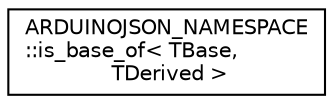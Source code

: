 digraph "Graphical Class Hierarchy"
{
 // LATEX_PDF_SIZE
  edge [fontname="Helvetica",fontsize="10",labelfontname="Helvetica",labelfontsize="10"];
  node [fontname="Helvetica",fontsize="10",shape=record];
  rankdir="LR";
  Node0 [label="ARDUINOJSON_NAMESPACE\l::is_base_of\< TBase,\l TDerived \>",height=0.2,width=0.4,color="black", fillcolor="white", style="filled",URL="$classARDUINOJSON__NAMESPACE_1_1is__base__of.html",tooltip=" "];
}
